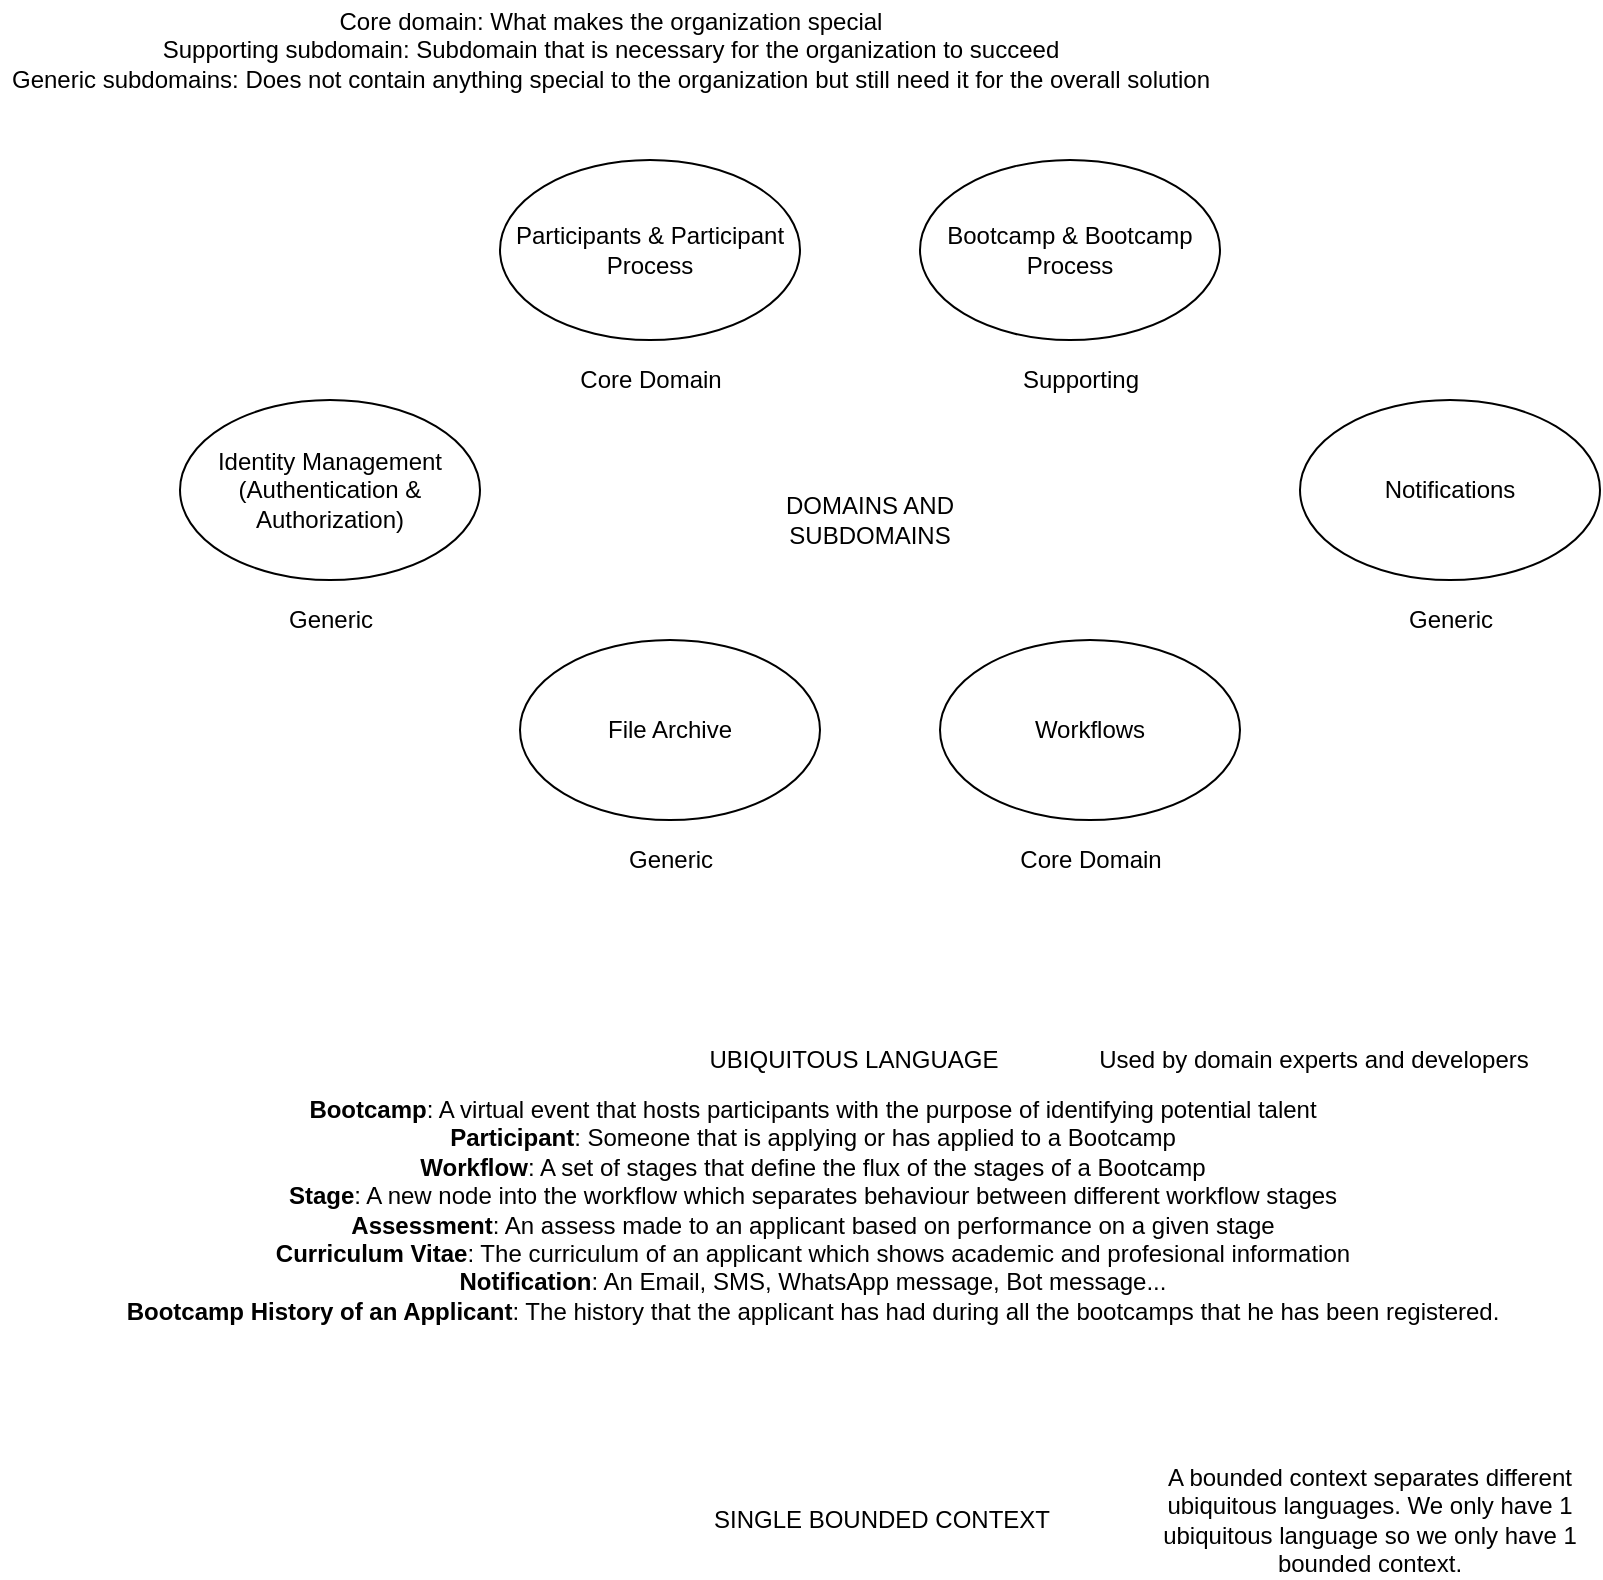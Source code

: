 <mxfile version="14.4.2" type="device"><diagram id="ssd99jV4VxLap5HRhfoh" name="Page-1"><mxGraphModel dx="1248" dy="706" grid="1" gridSize="10" guides="1" tooltips="1" connect="1" arrows="1" fold="1" page="1" pageScale="1" pageWidth="827" pageHeight="1169" math="0" shadow="0"><root><mxCell id="0"/><mxCell id="1" parent="0"/><mxCell id="TLvOyedQmlbjRsS2oJZh-3" value="Identity Management (Authentication &amp;amp; Authorization)" style="ellipse;whiteSpace=wrap;html=1;" vertex="1" parent="1"><mxGeometry x="90" y="210" width="150" height="90" as="geometry"/></mxCell><mxCell id="TLvOyedQmlbjRsS2oJZh-4" value="File Archive" style="ellipse;whiteSpace=wrap;html=1;" vertex="1" parent="1"><mxGeometry x="260" y="330" width="150" height="90" as="geometry"/></mxCell><mxCell id="TLvOyedQmlbjRsS2oJZh-5" value="Participants &amp;amp; Participant Process" style="ellipse;whiteSpace=wrap;html=1;" vertex="1" parent="1"><mxGeometry x="250" y="90" width="150" height="90" as="geometry"/></mxCell><mxCell id="TLvOyedQmlbjRsS2oJZh-6" value="Bootcamp &amp;amp; Bootcamp Process" style="ellipse;whiteSpace=wrap;html=1;" vertex="1" parent="1"><mxGeometry x="460" y="90" width="150" height="90" as="geometry"/></mxCell><mxCell id="TLvOyedQmlbjRsS2oJZh-7" value="Workflows" style="ellipse;whiteSpace=wrap;html=1;" vertex="1" parent="1"><mxGeometry x="470" y="330" width="150" height="90" as="geometry"/></mxCell><mxCell id="TLvOyedQmlbjRsS2oJZh-9" value="Notifications" style="ellipse;whiteSpace=wrap;html=1;" vertex="1" parent="1"><mxGeometry x="650" y="210" width="150" height="90" as="geometry"/></mxCell><mxCell id="TLvOyedQmlbjRsS2oJZh-10" value="Core domain: What makes the organization special&lt;br&gt;Supporting subdomain: Subdomain that is necessary for the organization to succeed&lt;br&gt;Generic subdomains: Does not contain anything special to the organization but still need it for the overall solution" style="text;html=1;align=center;verticalAlign=middle;resizable=0;points=[];autosize=1;" vertex="1" parent="1"><mxGeometry y="10" width="610" height="50" as="geometry"/></mxCell><mxCell id="TLvOyedQmlbjRsS2oJZh-11" value="Core Domain" style="text;html=1;align=center;verticalAlign=middle;resizable=0;points=[];autosize=1;" vertex="1" parent="1"><mxGeometry x="500" y="430" width="90" height="20" as="geometry"/></mxCell><mxCell id="TLvOyedQmlbjRsS2oJZh-12" value="Generic" style="text;html=1;align=center;verticalAlign=middle;resizable=0;points=[];autosize=1;" vertex="1" parent="1"><mxGeometry x="135" y="310" width="60" height="20" as="geometry"/></mxCell><mxCell id="TLvOyedQmlbjRsS2oJZh-13" value="Generic" style="text;html=1;align=center;verticalAlign=middle;resizable=0;points=[];autosize=1;" vertex="1" parent="1"><mxGeometry x="305" y="430" width="60" height="20" as="geometry"/></mxCell><mxCell id="TLvOyedQmlbjRsS2oJZh-14" value="Generic" style="text;html=1;align=center;verticalAlign=middle;resizable=0;points=[];autosize=1;" vertex="1" parent="1"><mxGeometry x="695" y="310" width="60" height="20" as="geometry"/></mxCell><mxCell id="TLvOyedQmlbjRsS2oJZh-15" value="Supporting" style="text;html=1;align=center;verticalAlign=middle;resizable=0;points=[];autosize=1;" vertex="1" parent="1"><mxGeometry x="505" y="190" width="70" height="20" as="geometry"/></mxCell><mxCell id="TLvOyedQmlbjRsS2oJZh-16" value="Core Domain" style="text;html=1;align=center;verticalAlign=middle;resizable=0;points=[];autosize=1;" vertex="1" parent="1"><mxGeometry x="280" y="190" width="90" height="20" as="geometry"/></mxCell><mxCell id="TLvOyedQmlbjRsS2oJZh-17" value="DOMAINS AND SUBDOMAINS" style="text;html=1;strokeColor=none;fillColor=none;align=center;verticalAlign=middle;whiteSpace=wrap;rounded=0;" vertex="1" parent="1"><mxGeometry x="370" y="240" width="130" height="60" as="geometry"/></mxCell><mxCell id="TLvOyedQmlbjRsS2oJZh-18" value="UBIQUITOUS LANGUAGE" style="text;html=1;strokeColor=none;fillColor=none;align=center;verticalAlign=middle;whiteSpace=wrap;rounded=0;" vertex="1" parent="1"><mxGeometry x="342" y="530" width="170" height="20" as="geometry"/></mxCell><mxCell id="TLvOyedQmlbjRsS2oJZh-19" value="&lt;b&gt;Bootcamp&lt;/b&gt;: A virtual event that hosts participants with the purpose of identifying potential talent&lt;br&gt;&lt;b&gt;Participant&lt;/b&gt;: Someone that is applying or has applied to a Bootcamp&lt;br&gt;&lt;b&gt;Workflow&lt;/b&gt;: A set of stages that define the flux of the stages of a Bootcamp&lt;br&gt;&lt;b&gt;Stage&lt;/b&gt;: A new node&amp;nbsp;into the workflow which separates behaviour between different workflow stages&lt;br&gt;&lt;b&gt;Assessment&lt;/b&gt;: An assess made to an applicant based on performance on a given stage&lt;br&gt;&lt;b&gt;Curriculum Vitae&lt;/b&gt;: The curriculum of an applicant which shows academic and profesional information&lt;br&gt;&lt;b&gt;Notification&lt;/b&gt;: An Email, SMS, WhatsApp message, Bot message...&lt;br&gt;&lt;b&gt;Bootcamp History of an Applicant&lt;/b&gt;: The history that the applicant has had during all the bootcamps that he has been registered.&lt;br&gt;" style="text;html=1;align=center;verticalAlign=middle;resizable=0;points=[];autosize=1;" vertex="1" parent="1"><mxGeometry x="56" y="560" width="700" height="110" as="geometry"/></mxCell><mxCell id="TLvOyedQmlbjRsS2oJZh-20" value="Used by domain experts and developers" style="text;html=1;strokeColor=none;fillColor=none;align=center;verticalAlign=middle;whiteSpace=wrap;rounded=0;" vertex="1" parent="1"><mxGeometry x="542" y="530" width="230" height="20" as="geometry"/></mxCell><mxCell id="TLvOyedQmlbjRsS2oJZh-21" value="SINGLE BOUNDED CONTEXT" style="text;html=1;strokeColor=none;fillColor=none;align=center;verticalAlign=middle;whiteSpace=wrap;rounded=0;" vertex="1" parent="1"><mxGeometry x="342" y="760" width="198" height="20" as="geometry"/></mxCell><mxCell id="TLvOyedQmlbjRsS2oJZh-22" value="A bounded context separates different ubiquitous languages. We only have 1 ubiquitous language so we only have 1 bounded context." style="text;html=1;strokeColor=none;fillColor=none;align=center;verticalAlign=middle;whiteSpace=wrap;rounded=0;" vertex="1" parent="1"><mxGeometry x="570" y="760" width="230" height="20" as="geometry"/></mxCell></root></mxGraphModel></diagram></mxfile>